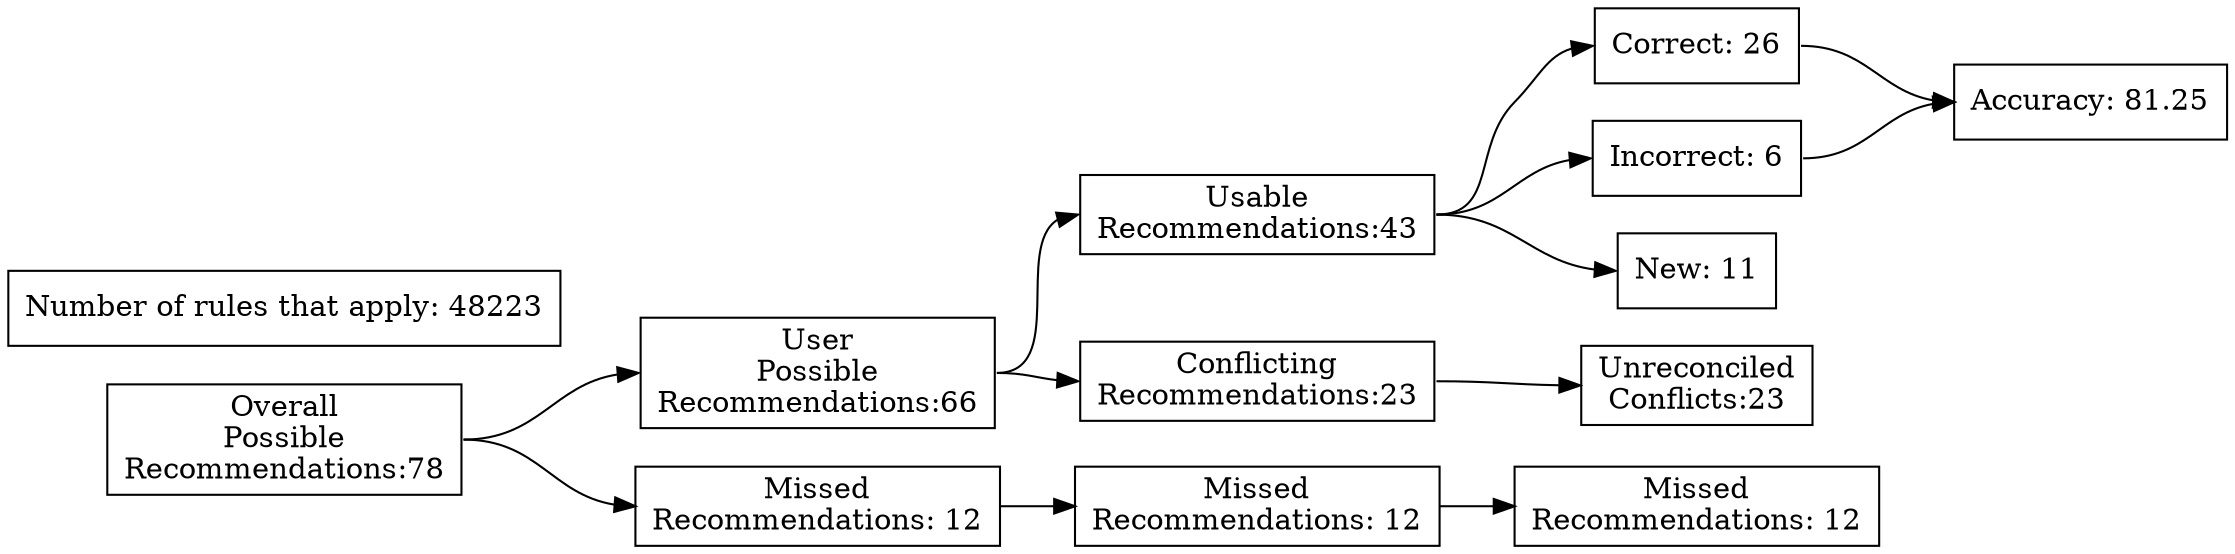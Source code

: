 digraph {
	graph [rankdir=LR]
	node [pos=r shape=box]
	edge [headport=w tailport=e]
		A [label="Overall
Possible
Recommendations:78"]
		B [label="User
Possible
Recommendations:66"]
		C [label="Missed
Recommendations: 12"]
		D [label="Usable
Recommendations:43"]
		E [label="Conflicting
Recommendations:23"]
		J [label="Missed
Recommendations: 12"]
		M [label="Unreconciled
Conflicts:23"]
		F [label="Correct: 26"]
		G [label="Incorrect: 6"]
		H [label="New: 11"]
		K [label="Missed
Recommendations: 12"]
		I [label="Accuracy: 81.25"]
		l [label="Number of rules that apply: 48223"]
			A -> B
			A -> C
			B -> D
			B -> E
			D -> F
			D -> G
			D -> H
			F -> I
			G -> I
			C -> J
			J -> K
			E -> M
}